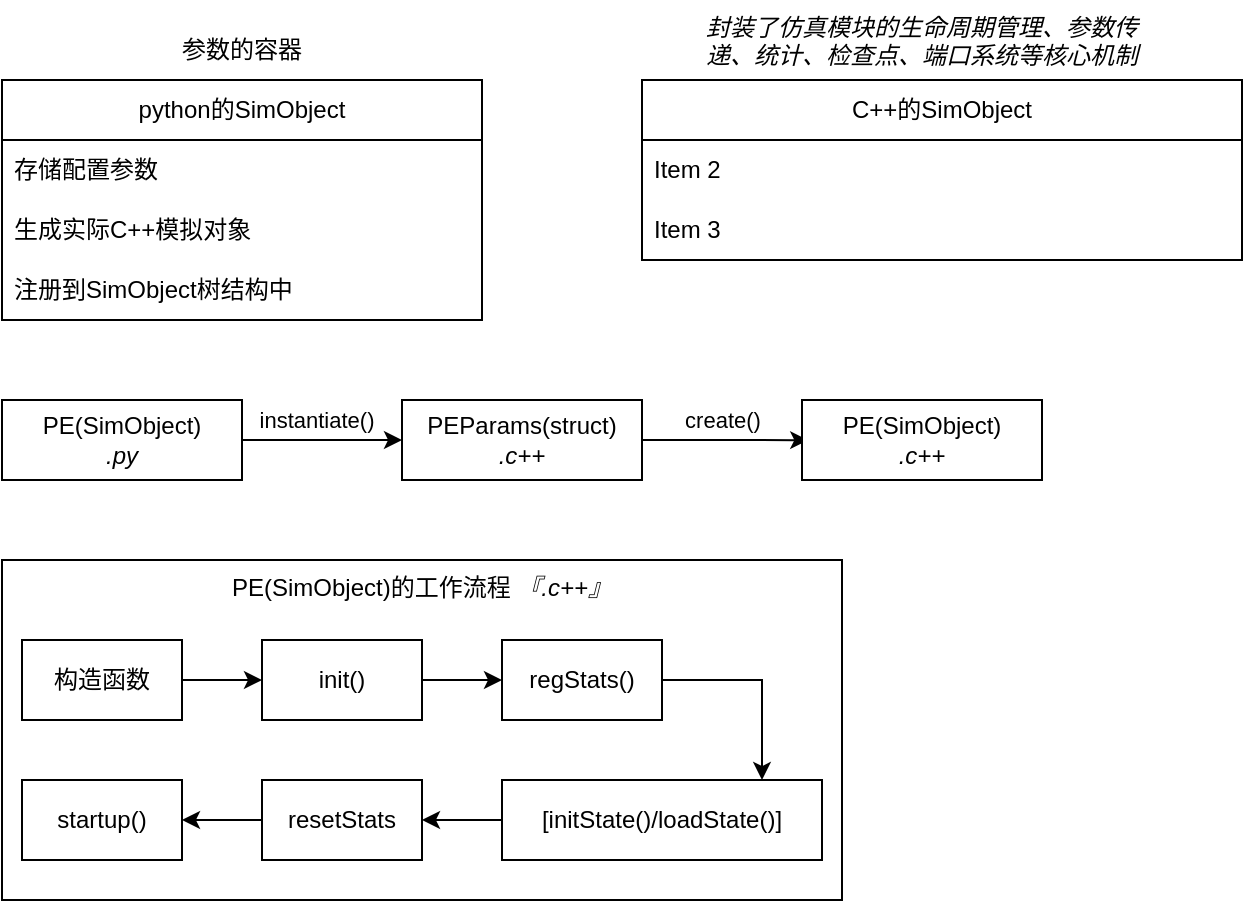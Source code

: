 <mxfile version="27.1.6">
  <diagram name="第 1 页" id="-daLCYb_sPlYekwP6ffY">
    <mxGraphModel dx="745" dy="1085" grid="1" gridSize="10" guides="1" tooltips="1" connect="1" arrows="1" fold="1" page="1" pageScale="1" pageWidth="827" pageHeight="1169" math="0" shadow="0">
      <root>
        <mxCell id="0" />
        <mxCell id="1" parent="0" />
        <mxCell id="MVA4C9VbbbMDx0Rcn064-6" value="python的SimObject" style="swimlane;fontStyle=0;childLayout=stackLayout;horizontal=1;startSize=30;horizontalStack=0;resizeParent=1;resizeParentMax=0;resizeLast=0;collapsible=1;marginBottom=0;whiteSpace=wrap;html=1;" vertex="1" parent="1">
          <mxGeometry x="40" y="40" width="240" height="120" as="geometry" />
        </mxCell>
        <mxCell id="MVA4C9VbbbMDx0Rcn064-7" value="存储配置参数" style="text;strokeColor=none;fillColor=none;align=left;verticalAlign=middle;spacingLeft=4;spacingRight=4;overflow=hidden;points=[[0,0.5],[1,0.5]];portConstraint=eastwest;rotatable=0;whiteSpace=wrap;html=1;" vertex="1" parent="MVA4C9VbbbMDx0Rcn064-6">
          <mxGeometry y="30" width="240" height="30" as="geometry" />
        </mxCell>
        <mxCell id="MVA4C9VbbbMDx0Rcn064-8" value="生成实际C++模拟对象" style="text;strokeColor=none;fillColor=none;align=left;verticalAlign=middle;spacingLeft=4;spacingRight=4;overflow=hidden;points=[[0,0.5],[1,0.5]];portConstraint=eastwest;rotatable=0;whiteSpace=wrap;html=1;" vertex="1" parent="MVA4C9VbbbMDx0Rcn064-6">
          <mxGeometry y="60" width="240" height="30" as="geometry" />
        </mxCell>
        <mxCell id="MVA4C9VbbbMDx0Rcn064-9" value="注册到SimObject树结构中" style="text;strokeColor=none;fillColor=none;align=left;verticalAlign=middle;spacingLeft=4;spacingRight=4;overflow=hidden;points=[[0,0.5],[1,0.5]];portConstraint=eastwest;rotatable=0;whiteSpace=wrap;html=1;" vertex="1" parent="MVA4C9VbbbMDx0Rcn064-6">
          <mxGeometry y="90" width="240" height="30" as="geometry" />
        </mxCell>
        <mxCell id="MVA4C9VbbbMDx0Rcn064-16" value="参数的容器" style="text;html=1;align=center;verticalAlign=middle;whiteSpace=wrap;rounded=0;" vertex="1" parent="1">
          <mxGeometry x="120" y="10" width="80" height="30" as="geometry" />
        </mxCell>
        <mxCell id="MVA4C9VbbbMDx0Rcn064-17" value="&lt;div&gt;PEParams(struct)&lt;/div&gt;&lt;div&gt;&lt;i&gt;.c++&lt;/i&gt;&lt;/div&gt;" style="rounded=0;whiteSpace=wrap;html=1;" vertex="1" parent="1">
          <mxGeometry x="240" y="200" width="120" height="40" as="geometry" />
        </mxCell>
        <mxCell id="MVA4C9VbbbMDx0Rcn064-18" value="&lt;div&gt;PE(SimObject)&lt;/div&gt;&lt;div&gt;&lt;i&gt;.py&lt;/i&gt;&lt;/div&gt;" style="rounded=0;whiteSpace=wrap;html=1;" vertex="1" parent="1">
          <mxGeometry x="40" y="200" width="120" height="40" as="geometry" />
        </mxCell>
        <mxCell id="MVA4C9VbbbMDx0Rcn064-19" value="" style="endArrow=classic;html=1;rounded=0;" edge="1" parent="1" target="MVA4C9VbbbMDx0Rcn064-17">
          <mxGeometry width="50" height="50" relative="1" as="geometry">
            <mxPoint x="160" y="220" as="sourcePoint" />
            <mxPoint x="210" y="170" as="targetPoint" />
          </mxGeometry>
        </mxCell>
        <mxCell id="MVA4C9VbbbMDx0Rcn064-20" value="instantiate()" style="edgeLabel;html=1;align=center;verticalAlign=middle;resizable=0;points=[];" vertex="1" connectable="0" parent="MVA4C9VbbbMDx0Rcn064-19">
          <mxGeometry x="-0.089" relative="1" as="geometry">
            <mxPoint y="-10" as="offset" />
          </mxGeometry>
        </mxCell>
        <mxCell id="MVA4C9VbbbMDx0Rcn064-21" value="" style="endArrow=classic;html=1;rounded=0;exitX=1;exitY=0.5;exitDx=0;exitDy=0;entryX=0.026;entryY=0.502;entryDx=0;entryDy=0;entryPerimeter=0;" edge="1" parent="1" source="MVA4C9VbbbMDx0Rcn064-17" target="MVA4C9VbbbMDx0Rcn064-22">
          <mxGeometry width="50" height="50" relative="1" as="geometry">
            <mxPoint x="380" y="230" as="sourcePoint" />
            <mxPoint x="440" y="220" as="targetPoint" />
          </mxGeometry>
        </mxCell>
        <mxCell id="MVA4C9VbbbMDx0Rcn064-23" value="create()" style="edgeLabel;html=1;align=center;verticalAlign=middle;resizable=0;points=[];" vertex="1" connectable="0" parent="MVA4C9VbbbMDx0Rcn064-21">
          <mxGeometry x="-0.302" y="1" relative="1" as="geometry">
            <mxPoint x="11" y="-9" as="offset" />
          </mxGeometry>
        </mxCell>
        <mxCell id="MVA4C9VbbbMDx0Rcn064-22" value="&lt;div&gt;PE(SimObject)&lt;/div&gt;&lt;div&gt;&lt;i&gt;.c++&lt;/i&gt;&lt;/div&gt;" style="rounded=0;whiteSpace=wrap;html=1;" vertex="1" parent="1">
          <mxGeometry x="440" y="200" width="120" height="40" as="geometry" />
        </mxCell>
        <mxCell id="MVA4C9VbbbMDx0Rcn064-24" value="C++的SimObject" style="swimlane;fontStyle=0;childLayout=stackLayout;horizontal=1;startSize=30;horizontalStack=0;resizeParent=1;resizeParentMax=0;resizeLast=0;collapsible=1;marginBottom=0;whiteSpace=wrap;html=1;" vertex="1" parent="1">
          <mxGeometry x="360" y="40" width="300" height="90" as="geometry" />
        </mxCell>
        <mxCell id="MVA4C9VbbbMDx0Rcn064-26" value="Item 2" style="text;strokeColor=none;fillColor=none;align=left;verticalAlign=middle;spacingLeft=4;spacingRight=4;overflow=hidden;points=[[0,0.5],[1,0.5]];portConstraint=eastwest;rotatable=0;whiteSpace=wrap;html=1;" vertex="1" parent="MVA4C9VbbbMDx0Rcn064-24">
          <mxGeometry y="30" width="300" height="30" as="geometry" />
        </mxCell>
        <mxCell id="MVA4C9VbbbMDx0Rcn064-27" value="Item 3" style="text;strokeColor=none;fillColor=none;align=left;verticalAlign=middle;spacingLeft=4;spacingRight=4;overflow=hidden;points=[[0,0.5],[1,0.5]];portConstraint=eastwest;rotatable=0;whiteSpace=wrap;html=1;" vertex="1" parent="MVA4C9VbbbMDx0Rcn064-24">
          <mxGeometry y="60" width="300" height="30" as="geometry" />
        </mxCell>
        <mxCell id="MVA4C9VbbbMDx0Rcn064-28" value="封装了仿真模块的生命周期管理、参数传递、统计、检查点、端口系统等核心机制" style="text;whiteSpace=wrap;html=1;fontStyle=2" vertex="1" parent="1">
          <mxGeometry x="390" width="240" height="40" as="geometry" />
        </mxCell>
        <mxCell id="MVA4C9VbbbMDx0Rcn064-30" value="&lt;div&gt;PE(SimObject)的工作流程&amp;nbsp;&lt;i&gt;『.c++』&lt;/i&gt;&lt;/div&gt;&lt;div&gt;&lt;i&gt;&lt;br&gt;&lt;/i&gt;&lt;/div&gt;" style="rounded=0;whiteSpace=wrap;html=1;verticalAlign=top;" vertex="1" parent="1">
          <mxGeometry x="40" y="280" width="420" height="170" as="geometry" />
        </mxCell>
        <mxCell id="MVA4C9VbbbMDx0Rcn064-42" value="" style="group" vertex="1" connectable="0" parent="1">
          <mxGeometry x="50" y="320" width="400" height="110" as="geometry" />
        </mxCell>
        <mxCell id="MVA4C9VbbbMDx0Rcn064-33" value="" style="edgeStyle=orthogonalEdgeStyle;rounded=0;orthogonalLoop=1;jettySize=auto;html=1;" edge="1" parent="MVA4C9VbbbMDx0Rcn064-42" source="MVA4C9VbbbMDx0Rcn064-31" target="MVA4C9VbbbMDx0Rcn064-32">
          <mxGeometry relative="1" as="geometry" />
        </mxCell>
        <mxCell id="MVA4C9VbbbMDx0Rcn064-31" value="构造函数" style="rounded=0;whiteSpace=wrap;html=1;" vertex="1" parent="MVA4C9VbbbMDx0Rcn064-42">
          <mxGeometry width="80" height="40" as="geometry" />
        </mxCell>
        <mxCell id="MVA4C9VbbbMDx0Rcn064-35" value="" style="edgeStyle=orthogonalEdgeStyle;rounded=0;orthogonalLoop=1;jettySize=auto;html=1;" edge="1" parent="MVA4C9VbbbMDx0Rcn064-42" source="MVA4C9VbbbMDx0Rcn064-32" target="MVA4C9VbbbMDx0Rcn064-34">
          <mxGeometry relative="1" as="geometry" />
        </mxCell>
        <mxCell id="MVA4C9VbbbMDx0Rcn064-32" value="init()" style="whiteSpace=wrap;html=1;rounded=0;" vertex="1" parent="MVA4C9VbbbMDx0Rcn064-42">
          <mxGeometry x="120" width="80" height="40" as="geometry" />
        </mxCell>
        <mxCell id="MVA4C9VbbbMDx0Rcn064-37" value="" style="edgeStyle=orthogonalEdgeStyle;rounded=0;orthogonalLoop=1;jettySize=auto;html=1;exitX=1;exitY=0.5;exitDx=0;exitDy=0;entryX=0.81;entryY=0.001;entryDx=0;entryDy=0;entryPerimeter=0;" edge="1" parent="MVA4C9VbbbMDx0Rcn064-42" source="MVA4C9VbbbMDx0Rcn064-34" target="MVA4C9VbbbMDx0Rcn064-36">
          <mxGeometry relative="1" as="geometry">
            <mxPoint x="340" y="20.034" as="sourcePoint" />
            <mxPoint x="360.034" y="70" as="targetPoint" />
            <Array as="points">
              <mxPoint x="370" y="20" />
              <mxPoint x="370" y="70" />
            </Array>
          </mxGeometry>
        </mxCell>
        <mxCell id="MVA4C9VbbbMDx0Rcn064-34" value="regStats()" style="whiteSpace=wrap;html=1;rounded=0;" vertex="1" parent="MVA4C9VbbbMDx0Rcn064-42">
          <mxGeometry x="240" width="80" height="40" as="geometry" />
        </mxCell>
        <mxCell id="MVA4C9VbbbMDx0Rcn064-39" value="" style="edgeStyle=orthogonalEdgeStyle;rounded=0;orthogonalLoop=1;jettySize=auto;html=1;" edge="1" parent="MVA4C9VbbbMDx0Rcn064-42" source="MVA4C9VbbbMDx0Rcn064-36" target="MVA4C9VbbbMDx0Rcn064-38">
          <mxGeometry relative="1" as="geometry" />
        </mxCell>
        <mxCell id="MVA4C9VbbbMDx0Rcn064-36" value="[initState()/loadState()]" style="whiteSpace=wrap;html=1;rounded=0;" vertex="1" parent="MVA4C9VbbbMDx0Rcn064-42">
          <mxGeometry x="240" y="70" width="160" height="40" as="geometry" />
        </mxCell>
        <mxCell id="MVA4C9VbbbMDx0Rcn064-41" value="" style="edgeStyle=orthogonalEdgeStyle;rounded=0;orthogonalLoop=1;jettySize=auto;html=1;" edge="1" parent="MVA4C9VbbbMDx0Rcn064-42" source="MVA4C9VbbbMDx0Rcn064-38" target="MVA4C9VbbbMDx0Rcn064-40">
          <mxGeometry relative="1" as="geometry" />
        </mxCell>
        <mxCell id="MVA4C9VbbbMDx0Rcn064-38" value="resetStats" style="whiteSpace=wrap;html=1;rounded=0;" vertex="1" parent="MVA4C9VbbbMDx0Rcn064-42">
          <mxGeometry x="120" y="70" width="80" height="40" as="geometry" />
        </mxCell>
        <mxCell id="MVA4C9VbbbMDx0Rcn064-40" value="startup()" style="whiteSpace=wrap;html=1;rounded=0;" vertex="1" parent="MVA4C9VbbbMDx0Rcn064-42">
          <mxGeometry y="70" width="80" height="40" as="geometry" />
        </mxCell>
      </root>
    </mxGraphModel>
  </diagram>
</mxfile>
